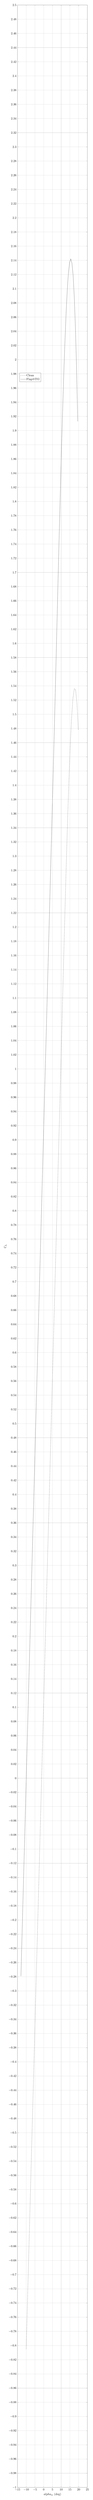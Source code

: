 %CL alpha Wing High Lift
\begin{tikzpicture}

\begin{axis}[
width=0.8\textwidth,
height=0.5\textheight,
scaled ticks=false, tick label style={/pgf/number format/fixed},
xmin=-15.0,
xmax=25,
xlabel={$alpha_w$ ($\deg$)},
xmajorgrids,
ymin=-1,
ymax=2.5,
ylabel={C\textsubscript{L}},
ymajorgrids,
legend style={at={(0.03,0.85)},anchor=west,draw=black,fill=white,legend cell align=left},
legend entries = {Clean\\Flap@TO\\}
]

\addplot [
color=black,
densely dashed
]
table[row sep=crcr]{
-10.0	-0.805\\
-9.236	-0.736\\
-8.471	-0.666\\
-7.707	-0.596\\
-6.942	-0.526\\
-6.178	-0.457\\
-5.414	-0.387\\
-4.649	-0.317\\
-3.885	-0.247\\
-3.12	-0.178\\
-2.356	-0.108\\
-1.592	-0.038\\
-0.827	0.032\\
-0.063	0.101\\
0.702	0.171\\
1.466	0.241\\
2.23	0.311\\
2.995	0.38\\
3.759	0.45\\
4.524	0.52\\
5.288	0.59\\
6.052	0.659\\
6.817	0.729\\
7.581	0.799\\
8.346	0.869\\
9.11	0.938\\
9.874	1.008\\
10.639	1.08\\
11.403	1.152\\
12.168	1.222\\
12.932	1.29\\
13.696	1.353\\
14.461	1.409\\
15.225	1.458\\
15.99	1.496\\
16.754	1.523\\
17.518	1.536\\
18.283	1.534\\
19.047	1.515\\
19.812	1.478\\
};

\addplot [
color=black,
solid
]
table[row sep=crcr]{
-13.0	-0.279\\
-12.337	-0.218\\
-11.674	-0.157\\
-11.012	-0.097\\
-10.349	-0.036\\
-9.686	0.025\\
-9.023	0.086\\
-8.36	0.147\\
-7.697	0.208\\
-7.035	0.269\\
-6.372	0.33\\
-5.709	0.391\\
-5.046	0.452\\
-4.383	0.513\\
-3.721	0.574\\
-3.058	0.635\\
-2.395	0.696\\
-1.732	0.757\\
-1.069	0.818\\
-0.406	0.879\\
0.256	0.94\\
0.919	1.001\\
1.582	1.061\\
2.245	1.122\\
2.908	1.183\\
3.57	1.244\\
4.233	1.305\\
4.896	1.366\\
5.559	1.428\\
6.222	1.491\\
6.885	1.556\\
7.547	1.622\\
8.21	1.688\\
8.873	1.752\\
9.536	1.815\\
10.199	1.874\\
10.861	1.93\\
11.524	1.982\\
12.187	2.027\\
12.85	2.067\\
13.513	2.099\\
14.176	2.123\\
14.838	2.137\\
15.501	2.142\\
16.164	2.136\\
16.827	2.119\\
17.49	2.089\\
18.152	2.045\\
18.815	1.987\\
19.478	1.913\\
};
\end{axis}
\end{tikzpicture}%
